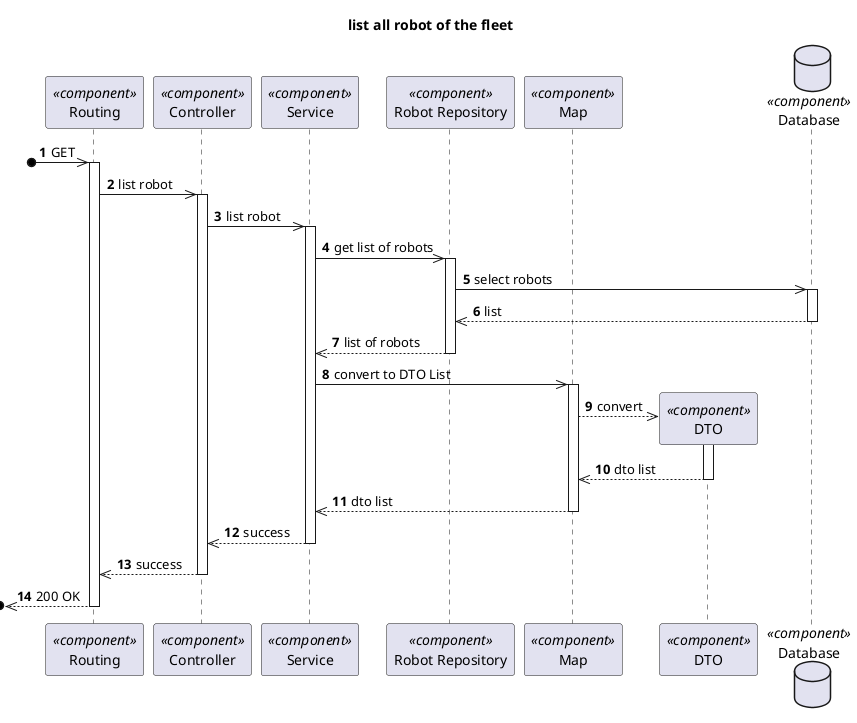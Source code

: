 @startuml Process View - Level 3

autonumber
skinparam packageStyle rect

title list all robot of the fleet

participant "Routing" as routing <<component>>
participant "Controller" as controller <<component>>
participant "Service" as service <<component>>
participant "Robot Repository" as robotrepo <<component>>
participant "Map" as map <<component>>
participant "DTO" as dto <<component>>
database "Database" as db <<component>>

?o->> routing : GET
activate routing
routing ->> controller : list robot

activate controller
controller ->> service : list robot

activate service
service ->> robotrepo : get list of robots

activate robotrepo
robotrepo ->> db : select robots
activate db
db -->> robotrepo : list
deactivate db

robotrepo -->> service : list of robots
deactivate robotrepo

service ->> map : convert to DTO List
activate map

map -->> dto** : convert
activate dto

dto -->> map : dto list
deactivate dto

map -->> service : dto list
deactivate map

service -->> controller : success
deactivate service

controller -->> routing : success
deactivate controller

?o<<-- routing : 200 OK
deactivate routing

@enduml
